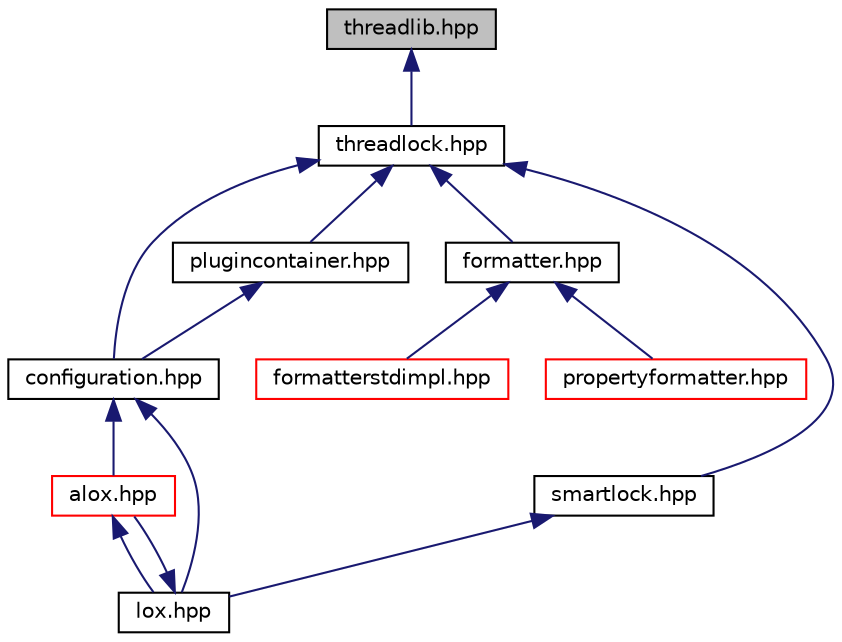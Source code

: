 digraph "threadlib.hpp"
{
  edge [fontname="Helvetica",fontsize="10",labelfontname="Helvetica",labelfontsize="10"];
  node [fontname="Helvetica",fontsize="10",shape=record];
  Node5 [label="threadlib.hpp",height=0.2,width=0.4,color="black", fillcolor="grey75", style="filled", fontcolor="black"];
  Node5 -> Node6 [dir="back",color="midnightblue",fontsize="10",style="solid",fontname="Helvetica"];
  Node6 -> Node7 [dir="back",color="midnightblue",fontsize="10",style="solid",fontname="Helvetica"];
  Node6 -> Node26 [dir="back",color="midnightblue",fontsize="10",style="solid",fontname="Helvetica"];
  Node6 -> Node33 [dir="back",color="midnightblue",fontsize="10",style="solid",fontname="Helvetica"];
  Node6 -> Node34 [dir="back",color="midnightblue",fontsize="10",style="solid",fontname="Helvetica"];
  Node7 -> Node8 [dir="back",color="midnightblue",fontsize="10",style="solid",fontname="Helvetica"];
  Node7 -> Node10 [dir="back",color="midnightblue",fontsize="10",style="solid",fontname="Helvetica"];
  Node8 -> Node10 [dir="back",color="midnightblue",fontsize="10",style="solid",fontname="Helvetica"];
  Node10 -> Node8 [dir="back",color="midnightblue",fontsize="10",style="solid",fontname="Helvetica"];
  Node26 -> Node27 [dir="back",color="midnightblue",fontsize="10",style="solid",fontname="Helvetica"];
  Node26 -> Node31 [dir="back",color="midnightblue",fontsize="10",style="solid",fontname="Helvetica"];
  Node33 -> Node10 [dir="back",color="midnightblue",fontsize="10",style="solid",fontname="Helvetica"];
  Node34 -> Node7 [dir="back",color="midnightblue",fontsize="10",style="solid",fontname="Helvetica"];
  Node6 [label="threadlock.hpp",height=0.2,width=0.4,color="black", fillcolor="white", style="filled",URL="$threadlock_8hpp.html"];
  Node7 [label="configuration.hpp",height=0.2,width=0.4,color="black", fillcolor="white", style="filled",URL="$configuration_8hpp.html"];
  Node8 [label="alox.hpp",height=0.2,width=0.4,color="red", fillcolor="white", style="filled",URL="$alox_8hpp.html"];
  Node10 [label="lox.hpp",height=0.2,width=0.4,color="black", fillcolor="white", style="filled",URL="$lox_8hpp.html"];
  Node26 [label="formatter.hpp",height=0.2,width=0.4,color="black", fillcolor="white", style="filled",URL="$formatter_8hpp.html"];
  Node27 [label="formatterstdimpl.hpp",height=0.2,width=0.4,color="red", fillcolor="white", style="filled",URL="$formatterstdimpl_8hpp.html"];
  Node31 [label="propertyformatter.hpp",height=0.2,width=0.4,color="red", fillcolor="white", style="filled",URL="$propertyformatter_8hpp_source.html"];
  Node33 [label="smartlock.hpp",height=0.2,width=0.4,color="black", fillcolor="white", style="filled",URL="$smartlock_8hpp.html"];
  Node34 [label="plugincontainer.hpp",height=0.2,width=0.4,color="black", fillcolor="white", style="filled",URL="$plugincontainer_8hpp.html"];
}

